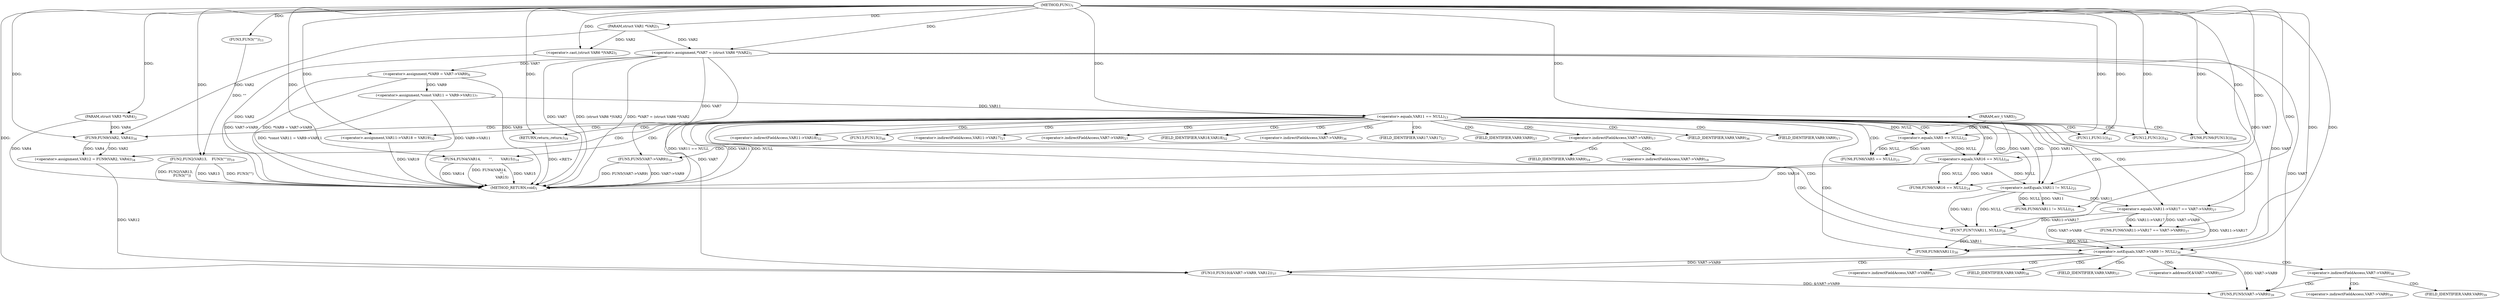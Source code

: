 digraph "FUN1" {  
"8" [label = <(METHOD,FUN1)<SUB>1</SUB>> ]
"116" [label = <(METHOD_RETURN,void)<SUB>1</SUB>> ]
"9" [label = <(PARAM,struct VAR1 *VAR2)<SUB>1</SUB>> ]
"10" [label = <(PARAM,struct VAR3 *VAR4)<SUB>2</SUB>> ]
"11" [label = <(PARAM,err_t VAR5)<SUB>3</SUB>> ]
"14" [label = <(&lt;operator&gt;.assignment,*VAR7 = (struct VAR6 *)VAR2)<SUB>5</SUB>> ]
"20" [label = <(&lt;operator&gt;.assignment,*VAR9 = VAR7-&gt;VAR9)<SUB>6</SUB>> ]
"26" [label = <(&lt;operator&gt;.assignment,*const VAR11 = VAR9-&gt;VAR11)<SUB>7</SUB>> ]
"32" [label = <(FUN2,FUN2(VAR13,
	    FUN3(&quot;&quot;)))<SUB>10</SUB>> ]
"55" [label = <(FUN6,FUN6(VAR5 == NULL))<SUB>23</SUB>> ]
"59" [label = <(FUN6,FUN6(VAR16 == NULL))<SUB>24</SUB>> ]
"63" [label = <(FUN6,FUN6(VAR11 != NULL))<SUB>25</SUB>> ]
"67" [label = <(FUN6,FUN6(VAR11-&gt;VAR17 == VAR7-&gt;VAR9))<SUB>27</SUB>> ]
"75" [label = <(FUN7,FUN7(VAR11, NULL))<SUB>28</SUB>> ]
"78" [label = <(FUN8,FUN8(VAR11))<SUB>30</SUB>> ]
"80" [label = <(&lt;operator&gt;.assignment,VAR11-&gt;VAR18 = VAR19)<SUB>32</SUB>> ]
"85" [label = <(&lt;operator&gt;.assignment,VAR12 = FUN9(VAR2, VAR4))<SUB>34</SUB>> ]
"112" [label = <(FUN11,FUN11())<SUB>41</SUB>> ]
"113" [label = <(FUN12,FUN12())<SUB>42</SUB>> ]
"114" [label = <(FUN6,FUN6(FUN13()))<SUB>46</SUB>> ]
"37" [label = <(&lt;operator&gt;.equals,VAR11 == NULL)<SUB>13</SUB>> ]
"91" [label = <(&lt;operator&gt;.notEquals,VAR7-&gt;VAR9 != NULL)<SUB>36</SUB>> ]
"16" [label = <(&lt;operator&gt;.cast,(struct VAR6 *)VAR2)<SUB>5</SUB>> ]
"34" [label = <(FUN3,FUN3(&quot;&quot;))<SUB>11</SUB>> ]
"41" [label = <(FUN4,FUN4(VAR14,
		       &quot;&quot;,
		       VAR15))<SUB>14</SUB>> ]
"54" [label = <(RETURN,return;,return;)<SUB>19</SUB>> ]
"56" [label = <(&lt;operator&gt;.equals,VAR5 == NULL)<SUB>23</SUB>> ]
"60" [label = <(&lt;operator&gt;.equals,VAR16 == NULL)<SUB>24</SUB>> ]
"64" [label = <(&lt;operator&gt;.notEquals,VAR11 != NULL)<SUB>25</SUB>> ]
"68" [label = <(&lt;operator&gt;.equals,VAR11-&gt;VAR17 == VAR7-&gt;VAR9)<SUB>27</SUB>> ]
"87" [label = <(FUN9,FUN9(VAR2, VAR4))<SUB>34</SUB>> ]
"97" [label = <(FUN10,FUN10(&amp;VAR7-&gt;VAR9, VAR12))<SUB>37</SUB>> ]
"50" [label = <(FUN5,FUN5(VAR7-&gt;VAR9))<SUB>18</SUB>> ]
"108" [label = <(FUN5,FUN5(VAR7-&gt;VAR9))<SUB>39</SUB>> ]
"81" [label = <(&lt;operator&gt;.indirectFieldAccess,VAR11-&gt;VAR18)<SUB>32</SUB>> ]
"115" [label = <(FUN13,FUN13())<SUB>46</SUB>> ]
"69" [label = <(&lt;operator&gt;.indirectFieldAccess,VAR11-&gt;VAR17)<SUB>27</SUB>> ]
"72" [label = <(&lt;operator&gt;.indirectFieldAccess,VAR7-&gt;VAR9)<SUB>27</SUB>> ]
"83" [label = <(FIELD_IDENTIFIER,VAR18,VAR18)<SUB>32</SUB>> ]
"92" [label = <(&lt;operator&gt;.indirectFieldAccess,VAR7-&gt;VAR9)<SUB>36</SUB>> ]
"46" [label = <(&lt;operator&gt;.indirectFieldAccess,VAR7-&gt;VAR9)<SUB>17</SUB>> ]
"71" [label = <(FIELD_IDENTIFIER,VAR17,VAR17)<SUB>27</SUB>> ]
"74" [label = <(FIELD_IDENTIFIER,VAR9,VAR9)<SUB>27</SUB>> ]
"94" [label = <(FIELD_IDENTIFIER,VAR9,VAR9)<SUB>36</SUB>> ]
"98" [label = <(&lt;operator&gt;.addressOf,&amp;VAR7-&gt;VAR9)<SUB>37</SUB>> ]
"104" [label = <(&lt;operator&gt;.indirectFieldAccess,VAR7-&gt;VAR9)<SUB>38</SUB>> ]
"48" [label = <(FIELD_IDENTIFIER,VAR9,VAR9)<SUB>17</SUB>> ]
"99" [label = <(&lt;operator&gt;.indirectFieldAccess,VAR7-&gt;VAR9)<SUB>37</SUB>> ]
"106" [label = <(FIELD_IDENTIFIER,VAR9,VAR9)<SUB>38</SUB>> ]
"51" [label = <(&lt;operator&gt;.indirectFieldAccess,VAR7-&gt;VAR9)<SUB>18</SUB>> ]
"101" [label = <(FIELD_IDENTIFIER,VAR9,VAR9)<SUB>37</SUB>> ]
"109" [label = <(&lt;operator&gt;.indirectFieldAccess,VAR7-&gt;VAR9)<SUB>39</SUB>> ]
"53" [label = <(FIELD_IDENTIFIER,VAR9,VAR9)<SUB>18</SUB>> ]
"111" [label = <(FIELD_IDENTIFIER,VAR9,VAR9)<SUB>39</SUB>> ]
  "54" -> "116"  [ label = "DDG: &lt;RET&gt;"] 
  "10" -> "116"  [ label = "DDG: VAR4"] 
  "11" -> "116"  [ label = "DDG: VAR5"] 
  "14" -> "116"  [ label = "DDG: VAR7"] 
  "16" -> "116"  [ label = "DDG: VAR2"] 
  "14" -> "116"  [ label = "DDG: (struct VAR6 *)VAR2"] 
  "14" -> "116"  [ label = "DDG: *VAR7 = (struct VAR6 *)VAR2"] 
  "20" -> "116"  [ label = "DDG: VAR9"] 
  "20" -> "116"  [ label = "DDG: VAR7-&gt;VAR9"] 
  "20" -> "116"  [ label = "DDG: *VAR9 = VAR7-&gt;VAR9"] 
  "26" -> "116"  [ label = "DDG: VAR9-&gt;VAR11"] 
  "26" -> "116"  [ label = "DDG: *const VAR11 = VAR9-&gt;VAR11"] 
  "32" -> "116"  [ label = "DDG: FUN3(&quot;&quot;)"] 
  "32" -> "116"  [ label = "DDG: FUN2(VAR13,
	    FUN3(&quot;&quot;))"] 
  "37" -> "116"  [ label = "DDG: VAR11"] 
  "37" -> "116"  [ label = "DDG: NULL"] 
  "37" -> "116"  [ label = "DDG: VAR11 == NULL"] 
  "41" -> "116"  [ label = "DDG: VAR14"] 
  "41" -> "116"  [ label = "DDG: FUN4(VAR14,
		       &quot;&quot;,
		       VAR15)"] 
  "50" -> "116"  [ label = "DDG: VAR7-&gt;VAR9"] 
  "50" -> "116"  [ label = "DDG: FUN5(VAR7-&gt;VAR9)"] 
  "32" -> "116"  [ label = "DDG: VAR13"] 
  "41" -> "116"  [ label = "DDG: VAR15"] 
  "80" -> "116"  [ label = "DDG: VAR19"] 
  "60" -> "116"  [ label = "DDG: VAR16"] 
  "8" -> "9"  [ label = "DDG: "] 
  "8" -> "10"  [ label = "DDG: "] 
  "8" -> "11"  [ label = "DDG: "] 
  "9" -> "14"  [ label = "DDG: VAR2"] 
  "8" -> "14"  [ label = "DDG: "] 
  "14" -> "20"  [ label = "DDG: VAR7"] 
  "20" -> "26"  [ label = "DDG: VAR9"] 
  "8" -> "80"  [ label = "DDG: "] 
  "87" -> "85"  [ label = "DDG: VAR2"] 
  "87" -> "85"  [ label = "DDG: VAR4"] 
  "8" -> "112"  [ label = "DDG: "] 
  "8" -> "113"  [ label = "DDG: "] 
  "8" -> "32"  [ label = "DDG: "] 
  "34" -> "32"  [ label = "DDG: &quot;&quot;"] 
  "56" -> "55"  [ label = "DDG: VAR5"] 
  "56" -> "55"  [ label = "DDG: NULL"] 
  "60" -> "59"  [ label = "DDG: VAR16"] 
  "60" -> "59"  [ label = "DDG: NULL"] 
  "64" -> "63"  [ label = "DDG: VAR11"] 
  "64" -> "63"  [ label = "DDG: NULL"] 
  "68" -> "67"  [ label = "DDG: VAR11-&gt;VAR17"] 
  "68" -> "67"  [ label = "DDG: VAR7-&gt;VAR9"] 
  "64" -> "75"  [ label = "DDG: VAR11"] 
  "68" -> "75"  [ label = "DDG: VAR11-&gt;VAR17"] 
  "8" -> "75"  [ label = "DDG: "] 
  "64" -> "75"  [ label = "DDG: NULL"] 
  "68" -> "78"  [ label = "DDG: VAR11-&gt;VAR17"] 
  "75" -> "78"  [ label = "DDG: VAR11"] 
  "8" -> "78"  [ label = "DDG: "] 
  "8" -> "114"  [ label = "DDG: "] 
  "9" -> "16"  [ label = "DDG: VAR2"] 
  "8" -> "16"  [ label = "DDG: "] 
  "8" -> "34"  [ label = "DDG: "] 
  "26" -> "37"  [ label = "DDG: VAR11"] 
  "8" -> "37"  [ label = "DDG: "] 
  "8" -> "54"  [ label = "DDG: "] 
  "11" -> "56"  [ label = "DDG: VAR5"] 
  "8" -> "56"  [ label = "DDG: "] 
  "37" -> "56"  [ label = "DDG: NULL"] 
  "8" -> "60"  [ label = "DDG: "] 
  "56" -> "60"  [ label = "DDG: NULL"] 
  "37" -> "64"  [ label = "DDG: VAR11"] 
  "8" -> "64"  [ label = "DDG: "] 
  "60" -> "64"  [ label = "DDG: NULL"] 
  "64" -> "68"  [ label = "DDG: VAR11"] 
  "14" -> "68"  [ label = "DDG: VAR7"] 
  "8" -> "87"  [ label = "DDG: "] 
  "9" -> "87"  [ label = "DDG: VAR2"] 
  "10" -> "87"  [ label = "DDG: VAR4"] 
  "14" -> "91"  [ label = "DDG: VAR7"] 
  "68" -> "91"  [ label = "DDG: VAR7-&gt;VAR9"] 
  "75" -> "91"  [ label = "DDG: NULL"] 
  "8" -> "91"  [ label = "DDG: "] 
  "8" -> "41"  [ label = "DDG: "] 
  "91" -> "97"  [ label = "DDG: VAR7-&gt;VAR9"] 
  "14" -> "97"  [ label = "DDG: VAR7"] 
  "85" -> "97"  [ label = "DDG: VAR12"] 
  "8" -> "97"  [ label = "DDG: "] 
  "14" -> "50"  [ label = "DDG: VAR7"] 
  "14" -> "108"  [ label = "DDG: VAR7"] 
  "91" -> "108"  [ label = "DDG: VAR7-&gt;VAR9"] 
  "97" -> "108"  [ label = "DDG: &amp;VAR7-&gt;VAR9"] 
  "37" -> "94"  [ label = "CDG: "] 
  "37" -> "48"  [ label = "CDG: "] 
  "37" -> "115"  [ label = "CDG: "] 
  "37" -> "68"  [ label = "CDG: "] 
  "37" -> "60"  [ label = "CDG: "] 
  "37" -> "64"  [ label = "CDG: "] 
  "37" -> "113"  [ label = "CDG: "] 
  "37" -> "75"  [ label = "CDG: "] 
  "37" -> "46"  [ label = "CDG: "] 
  "37" -> "81"  [ label = "CDG: "] 
  "37" -> "114"  [ label = "CDG: "] 
  "37" -> "85"  [ label = "CDG: "] 
  "37" -> "72"  [ label = "CDG: "] 
  "37" -> "56"  [ label = "CDG: "] 
  "37" -> "69"  [ label = "CDG: "] 
  "37" -> "67"  [ label = "CDG: "] 
  "37" -> "74"  [ label = "CDG: "] 
  "37" -> "92"  [ label = "CDG: "] 
  "37" -> "59"  [ label = "CDG: "] 
  "37" -> "87"  [ label = "CDG: "] 
  "37" -> "91"  [ label = "CDG: "] 
  "37" -> "112"  [ label = "CDG: "] 
  "37" -> "54"  [ label = "CDG: "] 
  "37" -> "80"  [ label = "CDG: "] 
  "37" -> "83"  [ label = "CDG: "] 
  "37" -> "71"  [ label = "CDG: "] 
  "37" -> "41"  [ label = "CDG: "] 
  "37" -> "63"  [ label = "CDG: "] 
  "37" -> "55"  [ label = "CDG: "] 
  "37" -> "78"  [ label = "CDG: "] 
  "91" -> "98"  [ label = "CDG: "] 
  "91" -> "99"  [ label = "CDG: "] 
  "91" -> "104"  [ label = "CDG: "] 
  "91" -> "106"  [ label = "CDG: "] 
  "91" -> "97"  [ label = "CDG: "] 
  "91" -> "101"  [ label = "CDG: "] 
  "46" -> "51"  [ label = "CDG: "] 
  "46" -> "50"  [ label = "CDG: "] 
  "46" -> "53"  [ label = "CDG: "] 
  "104" -> "108"  [ label = "CDG: "] 
  "104" -> "111"  [ label = "CDG: "] 
  "104" -> "109"  [ label = "CDG: "] 
}
